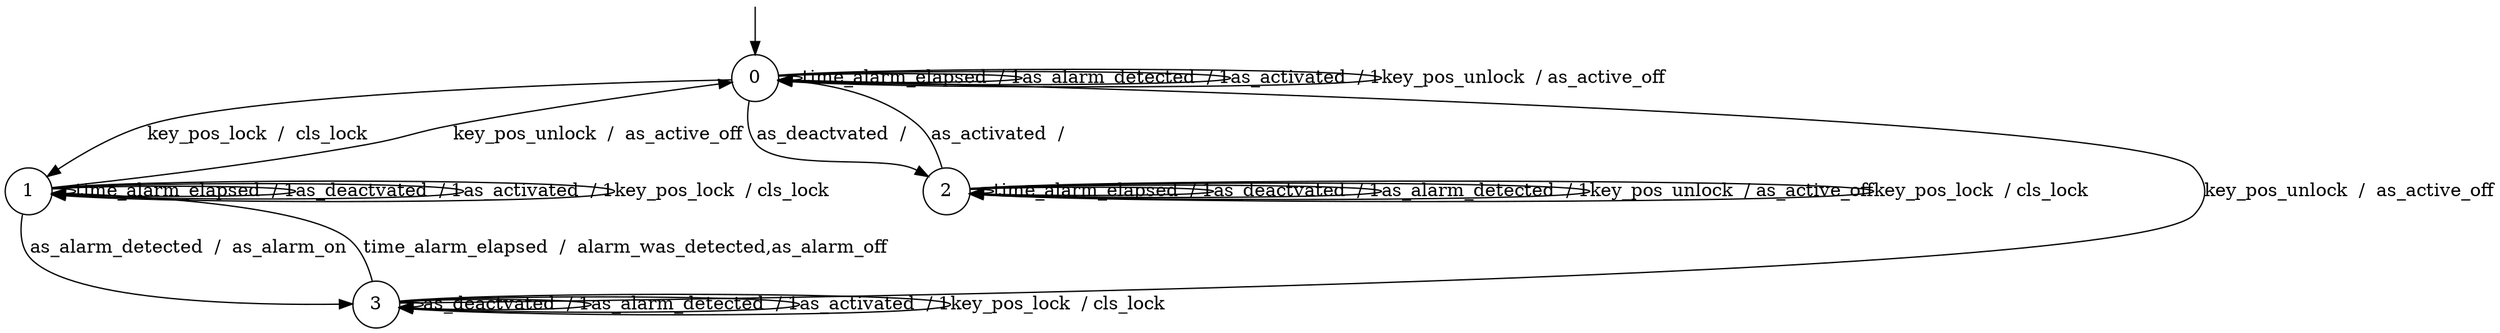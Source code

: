 digraph g {

	s0 [shape="circle" label="0"];
	s1 [shape="circle" label="1"];
	s2 [shape="circle" label="2"];
	s3 [shape="circle" label="3"];
	s0 -> s0 [label="time_alarm_elapsed  / 1"];
	s0 -> s2 [label="as_deactvated  /  "];
	s0 -> s0 [label="as_alarm_detected  / 1"];
	s0 -> s0 [label="as_activated  / 1"];
	s0 -> s0 [label="key_pos_unlock  / as_active_off"];
	s0 -> s1 [label="key_pos_lock  /  cls_lock"];
	s1 -> s1 [label="time_alarm_elapsed  / 1"];
	s1 -> s1 [label="as_deactvated  / 1"];
	s1 -> s3 [label="as_alarm_detected  /  as_alarm_on"];
	s1 -> s1 [label="as_activated  / 1"];
	s1 -> s0 [label="key_pos_unlock  /  as_active_off"];
	s1 -> s1 [label="key_pos_lock  / cls_lock"];
	s2 -> s2 [label="time_alarm_elapsed  / 1"];
	s2 -> s2 [label="as_deactvated  / 1"];
	s2 -> s2 [label="as_alarm_detected  / 1"];
	s2 -> s0 [label="as_activated  /  "];
	s2 -> s2 [label="key_pos_unlock  / as_active_off"];
	s2 -> s2 [label="key_pos_lock  / cls_lock"];
	s3 -> s1 [label="time_alarm_elapsed  /  alarm_was_detected,as_alarm_off"];
	s3 -> s3 [label="as_deactvated  / 1"];
	s3 -> s3 [label="as_alarm_detected  / 1"];
	s3 -> s3 [label="as_activated  / 1"];
	s3 -> s0 [label="key_pos_unlock  /  as_active_off"];
	s3 -> s3 [label="key_pos_lock  / cls_lock"];

__start0 [label="" shape="none" width="0" height="0"];
__start0 -> s0;

}
